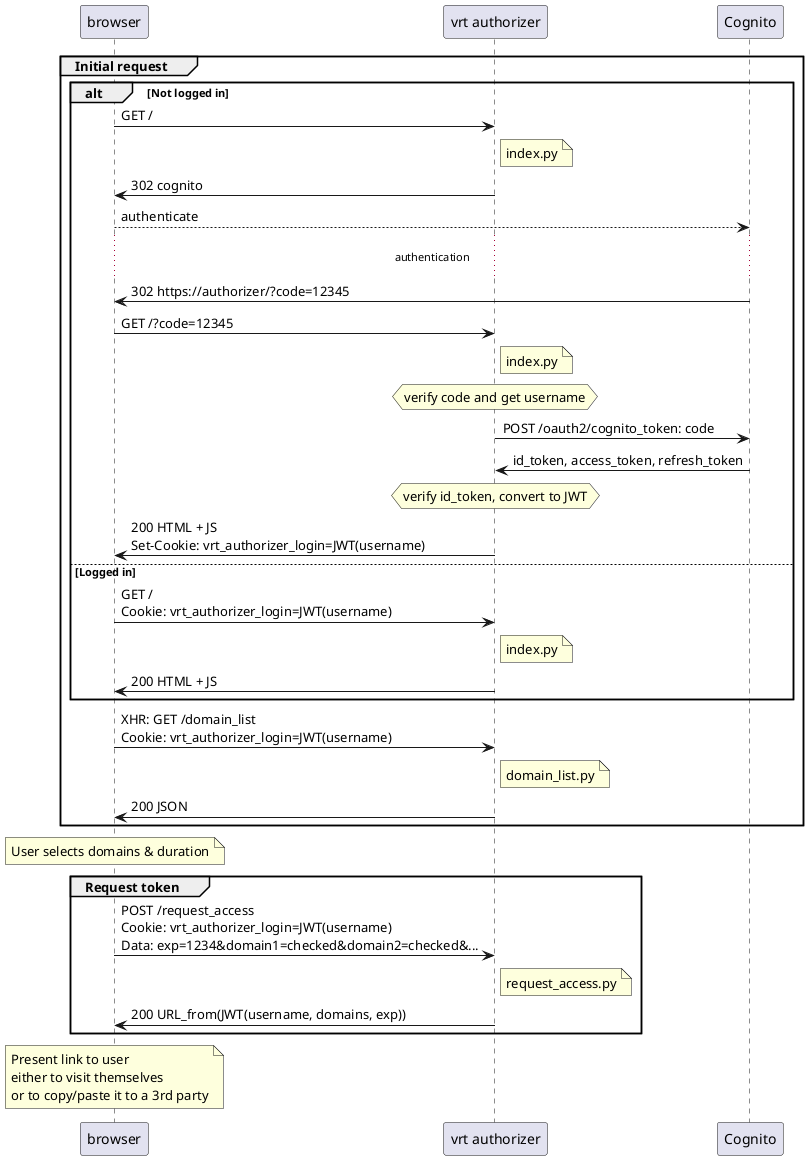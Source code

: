 @startuml

participant browser
participant "vrt authorizer" as auth
participant "Cognito" as cognito

group Initial request

alt Not logged in

browser -> auth: GET /
note right of auth: index.py
browser <- auth: 302 cognito

browser --> cognito: authenticate
...authentication...
browser <- cognito: 302 https://authorizer/?code=12345

browser -> auth: GET /?code=12345
note right of auth: index.py
hnote over auth: verify code and get username
auth -> cognito: POST /oauth2/cognito_token: code
auth <- cognito: id_token, access_token, refresh_token
hnote over auth: verify id_token, convert to JWT
browser <- auth: 200 HTML + JS\nSet-Cookie: vrt_authorizer_login=JWT(username)

else Logged in

browser -> auth: GET /\nCookie: vrt_authorizer_login=JWT(username)
note right of auth: index.py
browser <- auth: 200 HTML + JS

end

browser -> auth: XHR: GET /domain_list\nCookie: vrt_authorizer_login=JWT(username)
note right of auth: domain_list.py
browser <- auth: 200 JSON

end


note over browser: User selects domains & duration


group Request token

browser -> auth: POST /request_access\nCookie: vrt_authorizer_login=JWT(username)\nData: exp=1234&domain1=checked&domain2=checked&...
note right of auth: request_access.py
browser <- auth: 200 URL_from(JWT(username, domains, exp))

end


note over browser
    Present link to user
    either to visit themselves
    or to copy/paste it to a 3rd party
end note

@enduml

